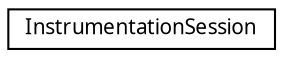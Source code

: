 digraph "Graphical Class Hierarchy"
{
 // LATEX_PDF_SIZE
  edge [fontname="Arial.ttf",fontsize="10",labelfontname="Arial.ttf",labelfontsize="10"];
  node [fontname="Arial.ttf",fontsize="10",shape=record];
  rankdir="LR";
  Node0 [label="InstrumentationSession",height=0.2,width=0.4,color="black", fillcolor="white", style="filled",URL="$struct_instrumentation_session.html",tooltip=" "];
}

